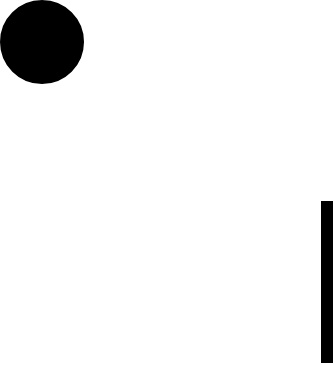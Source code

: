 <mxfile version="24.7.15">
  <diagram name="第 1 页" id="irDleK8PVXlx6nOFczS4">
    <mxGraphModel dx="1434" dy="746" grid="1" gridSize="10" guides="1" tooltips="1" connect="1" arrows="1" fold="1" page="1" pageScale="1" pageWidth="827" pageHeight="1169" math="0" shadow="0">
      <root>
        <mxCell id="0" />
        <mxCell id="1" parent="0" />
        <mxCell id="ilAViFpUk6oEtvWmWybY-2" value="" style="shape=ellipse;html=1;fillColor=strokeColor;strokeWidth=2;verticalLabelPosition=bottom;verticalAlignment=top;perimeter=ellipsePerimeter;" vertex="1" parent="1">
          <mxGeometry x="70" y="30" width="40" height="40" as="geometry" />
        </mxCell>
        <mxCell id="ilAViFpUk6oEtvWmWybY-3" value="" style="html=1;points=[];perimeter=orthogonalPerimeter;fillColor=strokeColor;" vertex="1" parent="1">
          <mxGeometry x="230" y="130" width="5" height="80" as="geometry" />
        </mxCell>
      </root>
    </mxGraphModel>
  </diagram>
</mxfile>
